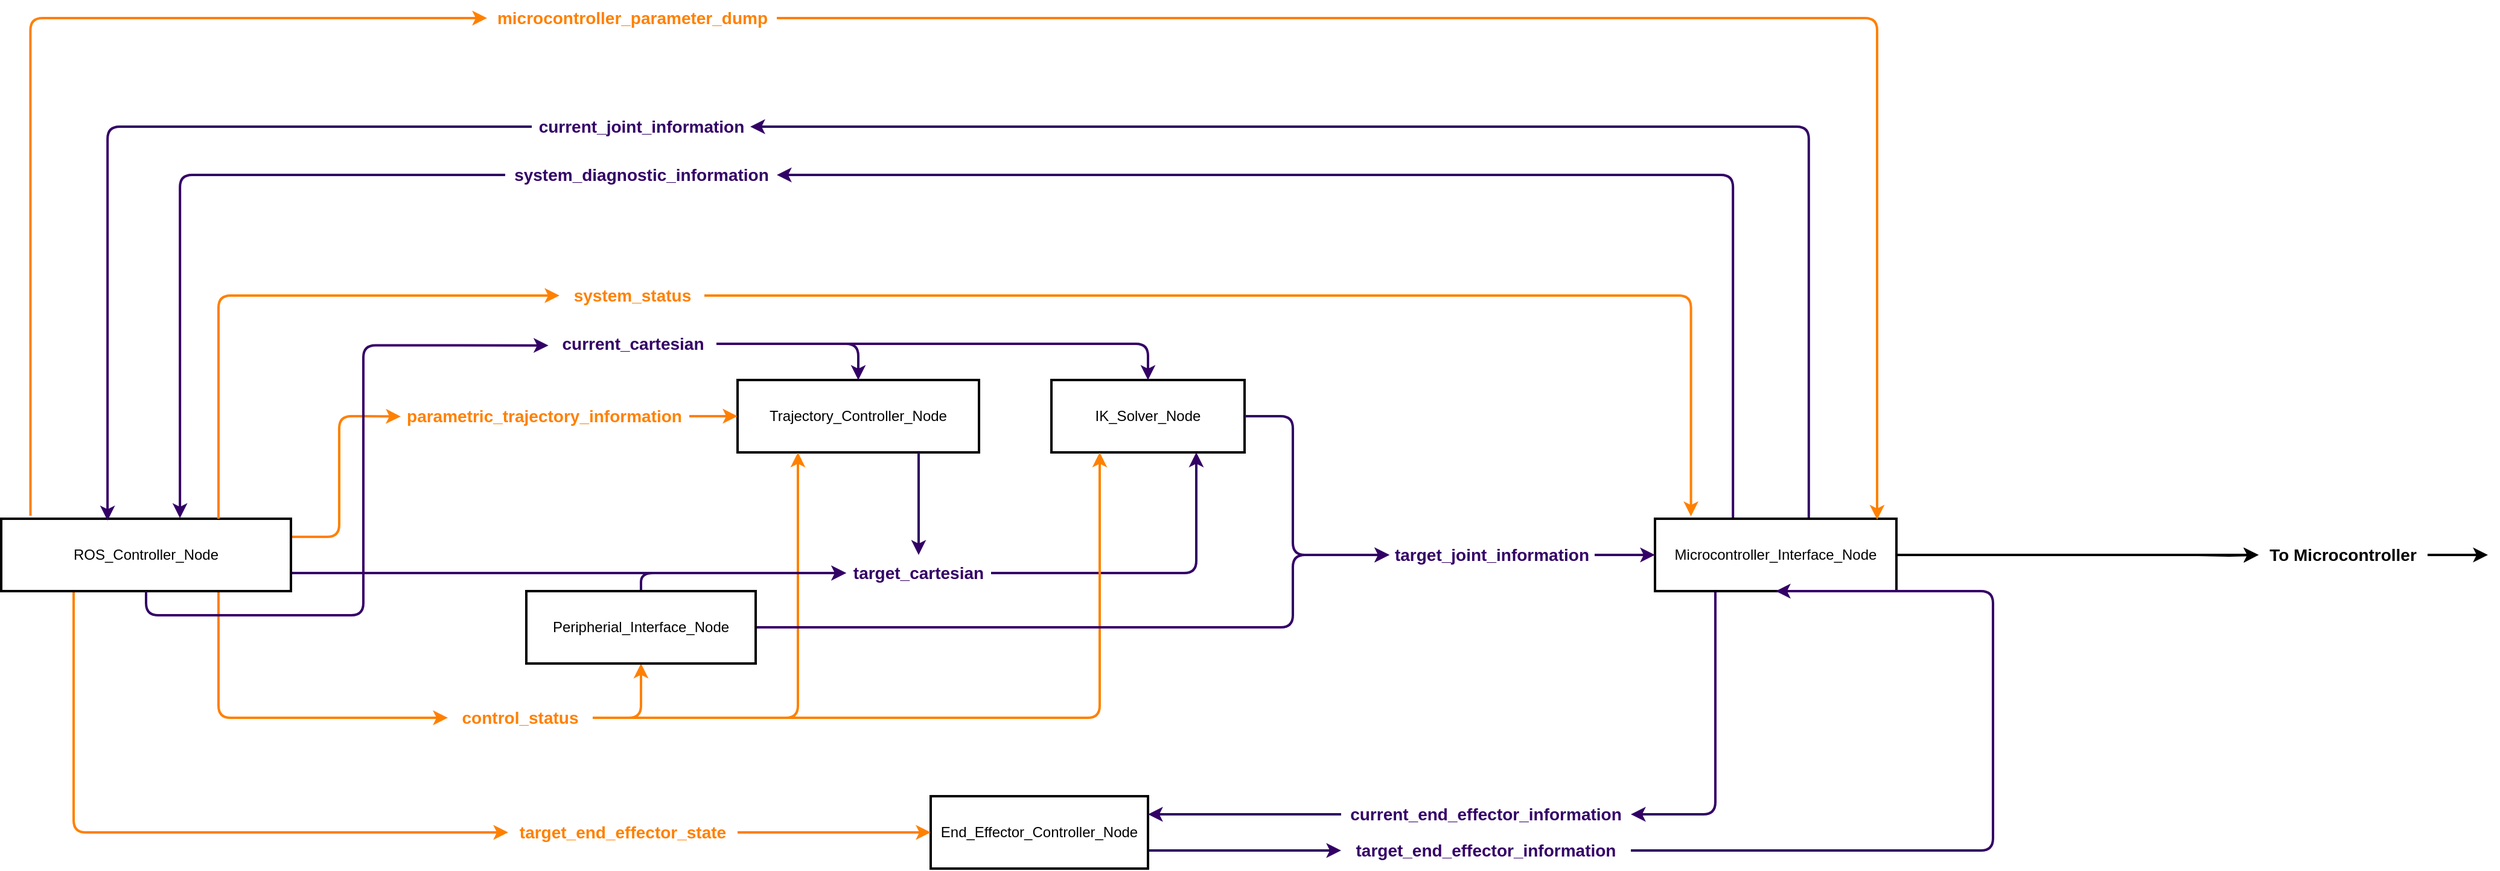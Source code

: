 <mxfile version="24.4.13" type="device">
  <diagram id="R2lEEEUBdFMjLlhIrx00" name="Page-1">
    <mxGraphModel dx="2191" dy="1804" grid="1" gridSize="10" guides="1" tooltips="1" connect="1" arrows="1" fold="1" page="1" pageScale="1" pageWidth="850" pageHeight="1100" math="0" shadow="0" extFonts="Permanent Marker^https://fonts.googleapis.com/css?family=Permanent+Marker">
      <root>
        <mxCell id="0" />
        <mxCell id="1" parent="0" />
        <mxCell id="jHpQRTPUm73WB0wf3Dqe-55" style="edgeStyle=orthogonalEdgeStyle;rounded=1;orthogonalLoop=1;jettySize=auto;html=1;exitX=0.25;exitY=1;exitDx=0;exitDy=0;entryX=1;entryY=0.5;entryDx=0;entryDy=0;strokeWidth=2;curved=0;jumpStyle=line;strokeColor=#330066;" parent="1" source="jHpQRTPUm73WB0wf3Dqe-2" target="jHpQRTPUm73WB0wf3Dqe-54" edge="1">
          <mxGeometry relative="1" as="geometry" />
        </mxCell>
        <mxCell id="jHpQRTPUm73WB0wf3Dqe-92" value="" style="edgeStyle=orthogonalEdgeStyle;rounded=0;orthogonalLoop=1;jettySize=auto;html=1;strokeWidth=2;" parent="1" target="jHpQRTPUm73WB0wf3Dqe-88" edge="1">
          <mxGeometry relative="1" as="geometry">
            <mxPoint x="1660" y="320" as="sourcePoint" />
          </mxGeometry>
        </mxCell>
        <mxCell id="kW0MzSgPqo5yttDoxU_o-33" value="" style="edgeStyle=orthogonalEdgeStyle;rounded=0;orthogonalLoop=1;jettySize=auto;html=1;strokeColor=#000000;strokeWidth=2;align=center;verticalAlign=middle;fontFamily=Helvetica;fontSize=11;fontColor=default;labelBackgroundColor=default;endArrow=classic;exitX=1;exitY=0.5;exitDx=0;exitDy=0;" parent="1" source="jHpQRTPUm73WB0wf3Dqe-2" target="jHpQRTPUm73WB0wf3Dqe-88" edge="1">
          <mxGeometry relative="1" as="geometry" />
        </mxCell>
        <mxCell id="kW0MzSgPqo5yttDoxU_o-45" style="edgeStyle=orthogonalEdgeStyle;rounded=1;orthogonalLoop=1;jettySize=auto;html=1;exitX=0.323;exitY=0.003;exitDx=0;exitDy=0;entryX=1;entryY=0.5;entryDx=0;entryDy=0;strokeColor=#330066;strokeWidth=2;align=center;verticalAlign=middle;fontFamily=Helvetica;fontSize=11;fontColor=default;labelBackgroundColor=default;endArrow=classic;exitPerimeter=0;curved=0;" parent="1" source="jHpQRTPUm73WB0wf3Dqe-2" target="kW0MzSgPqo5yttDoxU_o-4" edge="1">
          <mxGeometry relative="1" as="geometry" />
        </mxCell>
        <mxCell id="kW0MzSgPqo5yttDoxU_o-46" style="edgeStyle=orthogonalEdgeStyle;rounded=1;orthogonalLoop=1;jettySize=auto;html=1;exitX=0.637;exitY=0.003;exitDx=0;exitDy=0;entryX=1;entryY=0.5;entryDx=0;entryDy=0;strokeColor=#330066;strokeWidth=2;align=center;verticalAlign=middle;fontFamily=Helvetica;fontSize=11;fontColor=default;labelBackgroundColor=default;endArrow=classic;exitPerimeter=0;curved=0;" parent="1" source="jHpQRTPUm73WB0wf3Dqe-2" target="kW0MzSgPqo5yttDoxU_o-38" edge="1">
          <mxGeometry relative="1" as="geometry" />
        </mxCell>
        <mxCell id="jHpQRTPUm73WB0wf3Dqe-2" value="Microcontroller_Interface_Node" style="rounded=0;whiteSpace=wrap;html=1;strokeWidth=2;" parent="1" vertex="1">
          <mxGeometry x="1210" y="290" width="200" height="60" as="geometry" />
        </mxCell>
        <mxCell id="jHpQRTPUm73WB0wf3Dqe-17" style="edgeStyle=orthogonalEdgeStyle;rounded=1;orthogonalLoop=1;jettySize=auto;html=1;exitX=0.25;exitY=1;exitDx=0;exitDy=0;entryX=0;entryY=0.5;entryDx=0;entryDy=0;strokeWidth=2;jumpStyle=line;curved=0;strokeColor=#FF8000;" parent="1" source="jHpQRTPUm73WB0wf3Dqe-3" target="jHpQRTPUm73WB0wf3Dqe-58" edge="1">
          <mxGeometry relative="1" as="geometry" />
        </mxCell>
        <mxCell id="jHpQRTPUm73WB0wf3Dqe-66" style="edgeStyle=orthogonalEdgeStyle;rounded=0;orthogonalLoop=1;jettySize=auto;html=1;exitX=1;exitY=0.75;exitDx=0;exitDy=0;entryX=0;entryY=0.5;entryDx=0;entryDy=0;strokeWidth=2;strokeColor=#330066;" parent="1" source="jHpQRTPUm73WB0wf3Dqe-3" target="jHpQRTPUm73WB0wf3Dqe-63" edge="1">
          <mxGeometry relative="1" as="geometry" />
        </mxCell>
        <mxCell id="jHpQRTPUm73WB0wf3Dqe-69" style="edgeStyle=orthogonalEdgeStyle;rounded=1;orthogonalLoop=1;jettySize=auto;html=1;exitX=1;exitY=0.25;exitDx=0;exitDy=0;entryX=0.004;entryY=0.509;entryDx=0;entryDy=0;strokeWidth=2;curved=0;entryPerimeter=0;strokeColor=#FF8000;" parent="1" source="jHpQRTPUm73WB0wf3Dqe-3" target="jHpQRTPUm73WB0wf3Dqe-68" edge="1">
          <mxGeometry relative="1" as="geometry">
            <mxPoint x="20" y="350" as="sourcePoint" />
            <mxPoint x="135" y="410" as="targetPoint" />
            <Array as="points">
              <mxPoint x="120" y="305" />
              <mxPoint x="120" y="205" />
              <mxPoint x="151" y="205" />
            </Array>
          </mxGeometry>
        </mxCell>
        <mxCell id="jHpQRTPUm73WB0wf3Dqe-84" style="edgeStyle=orthogonalEdgeStyle;rounded=1;orthogonalLoop=1;jettySize=auto;html=1;exitX=0.101;exitY=-0.041;exitDx=0;exitDy=0;entryX=0;entryY=0.5;entryDx=0;entryDy=0;strokeWidth=2;curved=0;strokeColor=#FF8000;exitPerimeter=0;" parent="1" source="jHpQRTPUm73WB0wf3Dqe-3" target="jHpQRTPUm73WB0wf3Dqe-83" edge="1">
          <mxGeometry relative="1" as="geometry">
            <Array as="points">
              <mxPoint x="-136" y="-125" />
            </Array>
          </mxGeometry>
        </mxCell>
        <mxCell id="kW0MzSgPqo5yttDoxU_o-22" style="edgeStyle=orthogonalEdgeStyle;rounded=1;orthogonalLoop=1;jettySize=auto;html=1;exitX=0.75;exitY=1;exitDx=0;exitDy=0;entryX=0;entryY=0.5;entryDx=0;entryDy=0;strokeColor=#FF8000;strokeWidth=2;align=center;verticalAlign=middle;fontFamily=Helvetica;fontSize=11;fontColor=default;labelBackgroundColor=default;endArrow=classic;curved=0;" parent="1" source="jHpQRTPUm73WB0wf3Dqe-3" target="kW0MzSgPqo5yttDoxU_o-21" edge="1">
          <mxGeometry relative="1" as="geometry" />
        </mxCell>
        <mxCell id="jHpQRTPUm73WB0wf3Dqe-3" value="ROS_Controller_Node" style="rounded=0;whiteSpace=wrap;html=1;strokeWidth=2;" parent="1" vertex="1">
          <mxGeometry x="-160" y="290" width="240" height="60" as="geometry" />
        </mxCell>
        <mxCell id="jHpQRTPUm73WB0wf3Dqe-26" style="edgeStyle=orthogonalEdgeStyle;rounded=1;orthogonalLoop=1;jettySize=auto;html=1;strokeWidth=2;jumpStyle=line;curved=0;strokeColor=#FF8000;exitX=1;exitY=0.5;exitDx=0;exitDy=0;entryX=0.149;entryY=-0.033;entryDx=0;entryDy=0;entryPerimeter=0;" parent="1" source="kW0MzSgPqo5yttDoxU_o-2" target="jHpQRTPUm73WB0wf3Dqe-2" edge="1">
          <mxGeometry relative="1" as="geometry">
            <mxPoint x="1180" y="90" as="sourcePoint" />
            <mxPoint x="1411" y="290" as="targetPoint" />
          </mxGeometry>
        </mxCell>
        <mxCell id="kW0MzSgPqo5yttDoxU_o-3" style="edgeStyle=orthogonalEdgeStyle;rounded=1;orthogonalLoop=1;jettySize=auto;html=1;exitX=0.75;exitY=0;exitDx=0;exitDy=0;entryX=0;entryY=0.5;entryDx=0;entryDy=0;strokeWidth=2;strokeColor=#FF8000;curved=0;" parent="1" source="jHpQRTPUm73WB0wf3Dqe-3" target="kW0MzSgPqo5yttDoxU_o-2" edge="1">
          <mxGeometry relative="1" as="geometry">
            <mxPoint x="870" y="120" as="sourcePoint" />
            <Array as="points">
              <mxPoint x="20" y="105" />
            </Array>
          </mxGeometry>
        </mxCell>
        <mxCell id="jHpQRTPUm73WB0wf3Dqe-25" style="edgeStyle=orthogonalEdgeStyle;rounded=1;orthogonalLoop=1;jettySize=auto;html=1;exitX=1;exitY=0.5;exitDx=0;exitDy=0;strokeWidth=2;jumpStyle=line;curved=0;strokeColor=#330066;entryX=0.5;entryY=1;entryDx=0;entryDy=0;" parent="1" source="jHpQRTPUm73WB0wf3Dqe-44" target="jHpQRTPUm73WB0wf3Dqe-2" edge="1">
          <mxGeometry relative="1" as="geometry">
            <mxPoint x="1480" y="350" as="targetPoint" />
            <Array as="points">
              <mxPoint x="1490" y="565" />
            </Array>
          </mxGeometry>
        </mxCell>
        <mxCell id="jHpQRTPUm73WB0wf3Dqe-46" style="edgeStyle=orthogonalEdgeStyle;rounded=1;orthogonalLoop=1;jettySize=auto;html=1;exitX=1;exitY=0.75;exitDx=0;exitDy=0;curved=0;jumpStyle=line;strokeWidth=2;strokeColor=#330066;" parent="1" source="jHpQRTPUm73WB0wf3Dqe-7" target="jHpQRTPUm73WB0wf3Dqe-44" edge="1">
          <mxGeometry relative="1" as="geometry" />
        </mxCell>
        <mxCell id="jHpQRTPUm73WB0wf3Dqe-7" value="End_Effector_Controller_Node" style="rounded=0;whiteSpace=wrap;html=1;strokeWidth=2;" parent="1" vertex="1">
          <mxGeometry x="610" y="520" width="180" height="60" as="geometry" />
        </mxCell>
        <mxCell id="jHpQRTPUm73WB0wf3Dqe-28" style="edgeStyle=orthogonalEdgeStyle;rounded=1;orthogonalLoop=1;jettySize=auto;html=1;exitX=1;exitY=0.5;exitDx=0;exitDy=0;entryX=0;entryY=0.5;entryDx=0;entryDy=0;strokeWidth=2;jumpStyle=line;curved=0;strokeColor=#330066;" parent="1" source="jHpQRTPUm73WB0wf3Dqe-41" target="jHpQRTPUm73WB0wf3Dqe-2" edge="1">
          <mxGeometry relative="1" as="geometry" />
        </mxCell>
        <mxCell id="jHpQRTPUm73WB0wf3Dqe-19" value="IK_Solver_Node" style="rounded=0;whiteSpace=wrap;html=1;strokeWidth=2;" parent="1" vertex="1">
          <mxGeometry x="710" y="175" width="160" height="60" as="geometry" />
        </mxCell>
        <mxCell id="jHpQRTPUm73WB0wf3Dqe-21" value="Trajectory_Controller_Node" style="rounded=0;whiteSpace=wrap;html=1;strokeWidth=2;" parent="1" vertex="1">
          <mxGeometry x="450" y="175" width="200" height="60" as="geometry" />
        </mxCell>
        <mxCell id="jHpQRTPUm73WB0wf3Dqe-40" style="edgeStyle=orthogonalEdgeStyle;rounded=1;orthogonalLoop=1;jettySize=auto;html=1;entryX=0.75;entryY=1;entryDx=0;entryDy=0;curved=0;strokeWidth=2;jumpStyle=line;exitX=1;exitY=0.5;exitDx=0;exitDy=0;strokeColor=#330066;" parent="1" source="jHpQRTPUm73WB0wf3Dqe-63" target="jHpQRTPUm73WB0wf3Dqe-19" edge="1">
          <mxGeometry relative="1" as="geometry">
            <mxPoint x="310" y="320" as="sourcePoint" />
            <Array as="points">
              <mxPoint x="830" y="335" />
            </Array>
          </mxGeometry>
        </mxCell>
        <mxCell id="jHpQRTPUm73WB0wf3Dqe-42" value="" style="edgeStyle=orthogonalEdgeStyle;rounded=1;orthogonalLoop=1;jettySize=auto;html=1;exitX=1;exitY=0.5;exitDx=0;exitDy=0;entryX=0;entryY=0.5;entryDx=0;entryDy=0;strokeWidth=2;jumpStyle=line;curved=0;strokeColor=#330066;" parent="1" source="jHpQRTPUm73WB0wf3Dqe-19" target="jHpQRTPUm73WB0wf3Dqe-41" edge="1">
          <mxGeometry relative="1" as="geometry">
            <mxPoint x="900" y="380" as="sourcePoint" />
            <mxPoint x="1030" y="320" as="targetPoint" />
            <Array as="points">
              <mxPoint x="910" y="205" />
              <mxPoint x="910" y="320" />
            </Array>
          </mxGeometry>
        </mxCell>
        <mxCell id="jHpQRTPUm73WB0wf3Dqe-41" value="&lt;font color=&quot;#330066&quot; style=&quot;font-size: 14px;&quot;&gt;&lt;b style=&quot;&quot;&gt;target_joint_information&lt;/b&gt;&lt;/font&gt;" style="text;html=1;align=center;verticalAlign=middle;whiteSpace=wrap;rounded=0;strokeWidth=2;" parent="1" vertex="1">
          <mxGeometry x="990" y="305" width="170" height="30" as="geometry" />
        </mxCell>
        <mxCell id="jHpQRTPUm73WB0wf3Dqe-44" value="&lt;font color=&quot;#330066&quot;&gt;&lt;span style=&quot;font-size: 14px;&quot;&gt;&lt;b&gt;target_end_effector_information&lt;/b&gt;&lt;/span&gt;&lt;/font&gt;" style="text;html=1;align=center;verticalAlign=middle;whiteSpace=wrap;rounded=0;strokeWidth=2;" parent="1" vertex="1">
          <mxGeometry x="950" y="550" width="240" height="30" as="geometry" />
        </mxCell>
        <mxCell id="jHpQRTPUm73WB0wf3Dqe-56" style="edgeStyle=orthogonalEdgeStyle;rounded=1;orthogonalLoop=1;jettySize=auto;html=1;exitX=0;exitY=0.5;exitDx=0;exitDy=0;entryX=1;entryY=0.25;entryDx=0;entryDy=0;strokeWidth=2;curved=0;strokeColor=#330066;" parent="1" source="jHpQRTPUm73WB0wf3Dqe-54" target="jHpQRTPUm73WB0wf3Dqe-7" edge="1">
          <mxGeometry relative="1" as="geometry" />
        </mxCell>
        <mxCell id="jHpQRTPUm73WB0wf3Dqe-54" value="&lt;span style=&quot;font-size: 14px;&quot;&gt;&lt;b style=&quot;&quot;&gt;&lt;font color=&quot;#330066&quot;&gt;current_end_effector_information&lt;/font&gt;&lt;/b&gt;&lt;/span&gt;" style="text;html=1;align=center;verticalAlign=middle;whiteSpace=wrap;rounded=0;strokeWidth=2;" parent="1" vertex="1">
          <mxGeometry x="950" y="520" width="240" height="30" as="geometry" />
        </mxCell>
        <mxCell id="jHpQRTPUm73WB0wf3Dqe-59" style="edgeStyle=orthogonalEdgeStyle;rounded=0;orthogonalLoop=1;jettySize=auto;html=1;exitX=1;exitY=0.5;exitDx=0;exitDy=0;entryX=0;entryY=0.5;entryDx=0;entryDy=0;strokeWidth=2;strokeColor=#FF8000;" parent="1" source="jHpQRTPUm73WB0wf3Dqe-58" target="jHpQRTPUm73WB0wf3Dqe-7" edge="1">
          <mxGeometry relative="1" as="geometry" />
        </mxCell>
        <mxCell id="jHpQRTPUm73WB0wf3Dqe-58" value="&lt;span style=&quot;font-size: 14px;&quot;&gt;&lt;b style=&quot;&quot;&gt;&lt;font color=&quot;#ff8000&quot;&gt;target_end_effector_state&lt;/font&gt;&lt;/b&gt;&lt;/span&gt;" style="text;html=1;align=center;verticalAlign=middle;whiteSpace=wrap;rounded=0;strokeWidth=2;" parent="1" vertex="1">
          <mxGeometry x="260" y="535" width="190" height="30" as="geometry" />
        </mxCell>
        <mxCell id="jHpQRTPUm73WB0wf3Dqe-63" value="&lt;span style=&quot;font-size: 14px;&quot;&gt;&lt;b style=&quot;&quot;&gt;&lt;font color=&quot;#330066&quot;&gt;target_cartesian&lt;/font&gt;&lt;/b&gt;&lt;/span&gt;" style="text;html=1;align=center;verticalAlign=middle;whiteSpace=wrap;rounded=0;strokeWidth=2;" parent="1" vertex="1">
          <mxGeometry x="540" y="320" width="120" height="30" as="geometry" />
        </mxCell>
        <mxCell id="jHpQRTPUm73WB0wf3Dqe-70" style="edgeStyle=orthogonalEdgeStyle;rounded=1;orthogonalLoop=1;jettySize=auto;html=1;exitX=1;exitY=0.5;exitDx=0;exitDy=0;entryX=0;entryY=0.5;entryDx=0;entryDy=0;strokeWidth=2;jumpStyle=line;curved=0;strokeColor=#FF8000;" parent="1" source="jHpQRTPUm73WB0wf3Dqe-68" target="jHpQRTPUm73WB0wf3Dqe-21" edge="1">
          <mxGeometry relative="1" as="geometry" />
        </mxCell>
        <mxCell id="jHpQRTPUm73WB0wf3Dqe-68" value="&lt;span style=&quot;font-size: 14px;&quot;&gt;&lt;b style=&quot;&quot;&gt;&lt;font color=&quot;#ff8000&quot;&gt;parametric_trajectory_information&lt;/font&gt;&lt;/b&gt;&lt;/span&gt;" style="text;html=1;align=center;verticalAlign=middle;whiteSpace=wrap;rounded=0;strokeWidth=2;" parent="1" vertex="1">
          <mxGeometry x="170" y="190" width="240" height="30" as="geometry" />
        </mxCell>
        <mxCell id="jHpQRTPUm73WB0wf3Dqe-77" style="edgeStyle=orthogonalEdgeStyle;rounded=1;orthogonalLoop=1;jettySize=auto;html=1;exitX=0.75;exitY=1;exitDx=0;exitDy=0;strokeWidth=2;curved=0;startArrow=none;startFill=0;endArrow=classic;endFill=1;strokeColor=#330066;entryX=0.5;entryY=0;entryDx=0;entryDy=0;" parent="1" source="jHpQRTPUm73WB0wf3Dqe-21" target="jHpQRTPUm73WB0wf3Dqe-63" edge="1">
          <mxGeometry relative="1" as="geometry">
            <mxPoint x="600" y="330" as="targetPoint" />
            <Array as="points">
              <mxPoint x="600" y="320" />
            </Array>
            <mxPoint x="630" y="365" as="sourcePoint" />
          </mxGeometry>
        </mxCell>
        <mxCell id="jHpQRTPUm73WB0wf3Dqe-85" style="edgeStyle=orthogonalEdgeStyle;rounded=1;orthogonalLoop=1;jettySize=auto;html=1;exitX=1;exitY=0.5;exitDx=0;exitDy=0;entryX=0.92;entryY=0.014;entryDx=0;entryDy=0;strokeWidth=2;curved=0;strokeColor=#FF8000;entryPerimeter=0;" parent="1" source="jHpQRTPUm73WB0wf3Dqe-83" target="jHpQRTPUm73WB0wf3Dqe-2" edge="1">
          <mxGeometry relative="1" as="geometry" />
        </mxCell>
        <mxCell id="jHpQRTPUm73WB0wf3Dqe-83" value="&lt;font color=&quot;#ff8000&quot; style=&quot;font-size: 14px;&quot;&gt;&lt;b style=&quot;&quot;&gt;microcontroller_parameter_dump&lt;/b&gt;&lt;/font&gt;" style="text;html=1;align=center;verticalAlign=middle;whiteSpace=wrap;rounded=0;strokeWidth=2;" parent="1" vertex="1">
          <mxGeometry x="242.5" y="-140" width="240" height="30" as="geometry" />
        </mxCell>
        <mxCell id="jHpQRTPUm73WB0wf3Dqe-95" style="edgeStyle=orthogonalEdgeStyle;rounded=0;orthogonalLoop=1;jettySize=auto;html=1;exitX=1;exitY=0.5;exitDx=0;exitDy=0;strokeWidth=2;" parent="1" source="jHpQRTPUm73WB0wf3Dqe-88" edge="1">
          <mxGeometry relative="1" as="geometry">
            <mxPoint x="1900" y="320" as="targetPoint" />
          </mxGeometry>
        </mxCell>
        <mxCell id="jHpQRTPUm73WB0wf3Dqe-88" value="&lt;font style=&quot;font-size: 14px;&quot;&gt;&lt;b style=&quot;&quot;&gt;To Microcontroller&lt;/b&gt;&lt;/font&gt;" style="text;html=1;align=center;verticalAlign=middle;whiteSpace=wrap;rounded=0;strokeWidth=2;" parent="1" vertex="1">
          <mxGeometry x="1710" y="305" width="140" height="30" as="geometry" />
        </mxCell>
        <mxCell id="kW0MzSgPqo5yttDoxU_o-2" value="&lt;p style=&quot;line-height: 120%;&quot;&gt;&lt;span style=&quot;font-size: 14px;&quot;&gt;&lt;b style=&quot;&quot;&gt;&lt;font color=&quot;#ff8000&quot;&gt;system_status&lt;/font&gt;&lt;/b&gt;&lt;/span&gt;&lt;/p&gt;" style="text;html=1;align=center;verticalAlign=middle;whiteSpace=wrap;rounded=0;strokeWidth=2;" parent="1" vertex="1">
          <mxGeometry x="302.5" y="90" width="120" height="30" as="geometry" />
        </mxCell>
        <mxCell id="kW0MzSgPqo5yttDoxU_o-7" style="edgeStyle=orthogonalEdgeStyle;curved=0;rounded=1;jumpStyle=line;orthogonalLoop=1;jettySize=auto;html=1;exitX=0;exitY=0.5;exitDx=0;exitDy=0;strokeColor=#330066;strokeWidth=2;align=center;verticalAlign=middle;fontFamily=Helvetica;fontSize=11;fontColor=default;labelBackgroundColor=default;endArrow=classic;entryX=0.617;entryY=-0.008;entryDx=0;entryDy=0;entryPerimeter=0;" parent="1" source="kW0MzSgPqo5yttDoxU_o-4" target="jHpQRTPUm73WB0wf3Dqe-3" edge="1">
          <mxGeometry relative="1" as="geometry" />
        </mxCell>
        <mxCell id="kW0MzSgPqo5yttDoxU_o-4" value="&lt;font color=&quot;#330066&quot;&gt;&lt;span style=&quot;font-size: 14px;&quot;&gt;&lt;b&gt;system_diagnostic_information&lt;/b&gt;&lt;/span&gt;&lt;/font&gt;" style="text;html=1;align=center;verticalAlign=middle;whiteSpace=wrap;rounded=0;strokeWidth=2;" parent="1" vertex="1">
          <mxGeometry x="257.5" y="-10" width="225" height="30" as="geometry" />
        </mxCell>
        <mxCell id="kW0MzSgPqo5yttDoxU_o-23" style="edgeStyle=orthogonalEdgeStyle;rounded=1;orthogonalLoop=1;jettySize=auto;html=1;exitX=1;exitY=0.5;exitDx=0;exitDy=0;entryX=0.25;entryY=1;entryDx=0;entryDy=0;strokeColor=#FF8000;strokeWidth=2;align=center;verticalAlign=middle;fontFamily=Helvetica;fontSize=11;fontColor=default;labelBackgroundColor=default;endArrow=classic;curved=0;" parent="1" source="kW0MzSgPqo5yttDoxU_o-21" target="jHpQRTPUm73WB0wf3Dqe-21" edge="1">
          <mxGeometry relative="1" as="geometry" />
        </mxCell>
        <mxCell id="kW0MzSgPqo5yttDoxU_o-25" style="edgeStyle=orthogonalEdgeStyle;rounded=1;orthogonalLoop=1;jettySize=auto;html=1;exitX=1;exitY=0.5;exitDx=0;exitDy=0;entryX=0.25;entryY=1;entryDx=0;entryDy=0;strokeColor=#FF8000;strokeWidth=2;align=center;verticalAlign=middle;fontFamily=Helvetica;fontSize=11;fontColor=default;labelBackgroundColor=default;endArrow=classic;curved=0;jumpStyle=none;" parent="1" source="kW0MzSgPqo5yttDoxU_o-21" target="jHpQRTPUm73WB0wf3Dqe-19" edge="1">
          <mxGeometry relative="1" as="geometry" />
        </mxCell>
        <mxCell id="vLRM1ft7kHvfUlZFKwjk-26" style="edgeStyle=orthogonalEdgeStyle;curved=0;rounded=1;orthogonalLoop=1;jettySize=auto;html=1;exitX=1;exitY=0.5;exitDx=0;exitDy=0;entryX=0.5;entryY=1;entryDx=0;entryDy=0;strokeColor=#FF8000;strokeWidth=2;align=center;verticalAlign=middle;fontFamily=Helvetica;fontSize=11;fontColor=default;labelBackgroundColor=default;endArrow=classic;" edge="1" parent="1" source="kW0MzSgPqo5yttDoxU_o-21" target="vLRM1ft7kHvfUlZFKwjk-19">
          <mxGeometry relative="1" as="geometry" />
        </mxCell>
        <mxCell id="kW0MzSgPqo5yttDoxU_o-21" value="&lt;p style=&quot;line-height: 120%;&quot;&gt;&lt;span style=&quot;font-size: 14px;&quot;&gt;&lt;b style=&quot;&quot;&gt;&lt;font color=&quot;#ff8000&quot;&gt;control_status&lt;/font&gt;&lt;/b&gt;&lt;/span&gt;&lt;/p&gt;" style="text;html=1;align=center;verticalAlign=middle;whiteSpace=wrap;rounded=0;strokeWidth=2;" parent="1" vertex="1">
          <mxGeometry x="210" y="440" width="120" height="30" as="geometry" />
        </mxCell>
        <mxCell id="kW0MzSgPqo5yttDoxU_o-41" style="edgeStyle=orthogonalEdgeStyle;rounded=1;orthogonalLoop=1;jettySize=auto;html=1;exitX=0;exitY=0.5;exitDx=0;exitDy=0;entryX=0.367;entryY=0.025;entryDx=0;entryDy=0;strokeColor=#330066;strokeWidth=2;align=center;verticalAlign=middle;fontFamily=Helvetica;fontSize=11;fontColor=default;labelBackgroundColor=default;endArrow=classic;curved=0;entryPerimeter=0;" parent="1" source="kW0MzSgPqo5yttDoxU_o-38" target="jHpQRTPUm73WB0wf3Dqe-3" edge="1">
          <mxGeometry relative="1" as="geometry" />
        </mxCell>
        <mxCell id="kW0MzSgPqo5yttDoxU_o-38" value="&lt;font color=&quot;#330066&quot;&gt;&lt;span style=&quot;font-size: 14px;&quot;&gt;&lt;b&gt;current_joint_information&lt;/b&gt;&lt;/span&gt;&lt;/font&gt;" style="text;html=1;align=center;verticalAlign=middle;whiteSpace=wrap;rounded=0;strokeWidth=2;" parent="1" vertex="1">
          <mxGeometry x="279.5" y="-50" width="181" height="30" as="geometry" />
        </mxCell>
        <mxCell id="vLRM1ft7kHvfUlZFKwjk-11" style="edgeStyle=orthogonalEdgeStyle;curved=0;rounded=1;orthogonalLoop=1;jettySize=auto;html=1;entryX=0.5;entryY=0;entryDx=0;entryDy=0;strokeColor=#330066;strokeWidth=2;align=center;verticalAlign=middle;fontFamily=Helvetica;fontSize=11;fontColor=default;labelBackgroundColor=default;endArrow=classic;" edge="1" parent="1" source="vLRM1ft7kHvfUlZFKwjk-9" target="jHpQRTPUm73WB0wf3Dqe-21">
          <mxGeometry relative="1" as="geometry" />
        </mxCell>
        <mxCell id="vLRM1ft7kHvfUlZFKwjk-12" style="edgeStyle=orthogonalEdgeStyle;curved=0;rounded=1;orthogonalLoop=1;jettySize=auto;html=1;entryX=0.5;entryY=0;entryDx=0;entryDy=0;strokeColor=#330066;strokeWidth=2;align=center;verticalAlign=middle;fontFamily=Helvetica;fontSize=11;fontColor=default;labelBackgroundColor=default;endArrow=classic;" edge="1" parent="1" source="vLRM1ft7kHvfUlZFKwjk-9" target="jHpQRTPUm73WB0wf3Dqe-19">
          <mxGeometry relative="1" as="geometry" />
        </mxCell>
        <mxCell id="vLRM1ft7kHvfUlZFKwjk-9" value="&lt;font style=&quot;font-size: 14px;&quot; color=&quot;#330066&quot;&gt;&lt;b&gt;current_cartesian&lt;/b&gt;&lt;/font&gt;" style="text;html=1;align=center;verticalAlign=middle;resizable=0;points=[];autosize=1;strokeColor=none;fillColor=none;fontFamily=Helvetica;fontSize=11;fontColor=default;labelBackgroundColor=default;" vertex="1" parent="1">
          <mxGeometry x="292.5" y="130" width="140" height="30" as="geometry" />
        </mxCell>
        <mxCell id="vLRM1ft7kHvfUlZFKwjk-10" style="edgeStyle=orthogonalEdgeStyle;curved=0;rounded=1;orthogonalLoop=1;jettySize=auto;html=1;exitX=0.5;exitY=1;exitDx=0;exitDy=0;entryX=0.006;entryY=0.544;entryDx=0;entryDy=0;entryPerimeter=0;strokeColor=#330066;strokeWidth=2;align=center;verticalAlign=middle;fontFamily=Helvetica;fontSize=11;fontColor=default;labelBackgroundColor=default;endArrow=classic;" edge="1" parent="1" source="jHpQRTPUm73WB0wf3Dqe-3" target="vLRM1ft7kHvfUlZFKwjk-9">
          <mxGeometry relative="1" as="geometry">
            <Array as="points">
              <mxPoint x="-40" y="370" />
              <mxPoint x="140" y="370" />
              <mxPoint x="140" y="146" />
            </Array>
          </mxGeometry>
        </mxCell>
        <mxCell id="vLRM1ft7kHvfUlZFKwjk-22" style="edgeStyle=orthogonalEdgeStyle;curved=0;rounded=1;orthogonalLoop=1;jettySize=auto;html=1;exitX=0.5;exitY=0;exitDx=0;exitDy=0;entryX=0;entryY=0.5;entryDx=0;entryDy=0;strokeColor=#330066;strokeWidth=2;align=center;verticalAlign=middle;fontFamily=Helvetica;fontSize=11;fontColor=default;labelBackgroundColor=default;endArrow=classic;" edge="1" parent="1" source="vLRM1ft7kHvfUlZFKwjk-19" target="jHpQRTPUm73WB0wf3Dqe-63">
          <mxGeometry relative="1" as="geometry">
            <Array as="points">
              <mxPoint x="370" y="335" />
            </Array>
          </mxGeometry>
        </mxCell>
        <mxCell id="vLRM1ft7kHvfUlZFKwjk-24" style="edgeStyle=orthogonalEdgeStyle;curved=0;rounded=1;orthogonalLoop=1;jettySize=auto;html=1;exitX=1;exitY=0.5;exitDx=0;exitDy=0;entryX=0;entryY=0.5;entryDx=0;entryDy=0;strokeColor=#330066;strokeWidth=2;align=center;verticalAlign=middle;fontFamily=Helvetica;fontSize=11;fontColor=default;labelBackgroundColor=default;endArrow=classic;" edge="1" parent="1" source="vLRM1ft7kHvfUlZFKwjk-19" target="jHpQRTPUm73WB0wf3Dqe-41">
          <mxGeometry relative="1" as="geometry">
            <Array as="points">
              <mxPoint x="910" y="380" />
              <mxPoint x="910" y="320" />
            </Array>
          </mxGeometry>
        </mxCell>
        <mxCell id="vLRM1ft7kHvfUlZFKwjk-19" value="Peripherial_Interface_Node" style="rounded=0;whiteSpace=wrap;html=1;strokeWidth=2;" vertex="1" parent="1">
          <mxGeometry x="275" y="350" width="190" height="60" as="geometry" />
        </mxCell>
      </root>
    </mxGraphModel>
  </diagram>
</mxfile>
